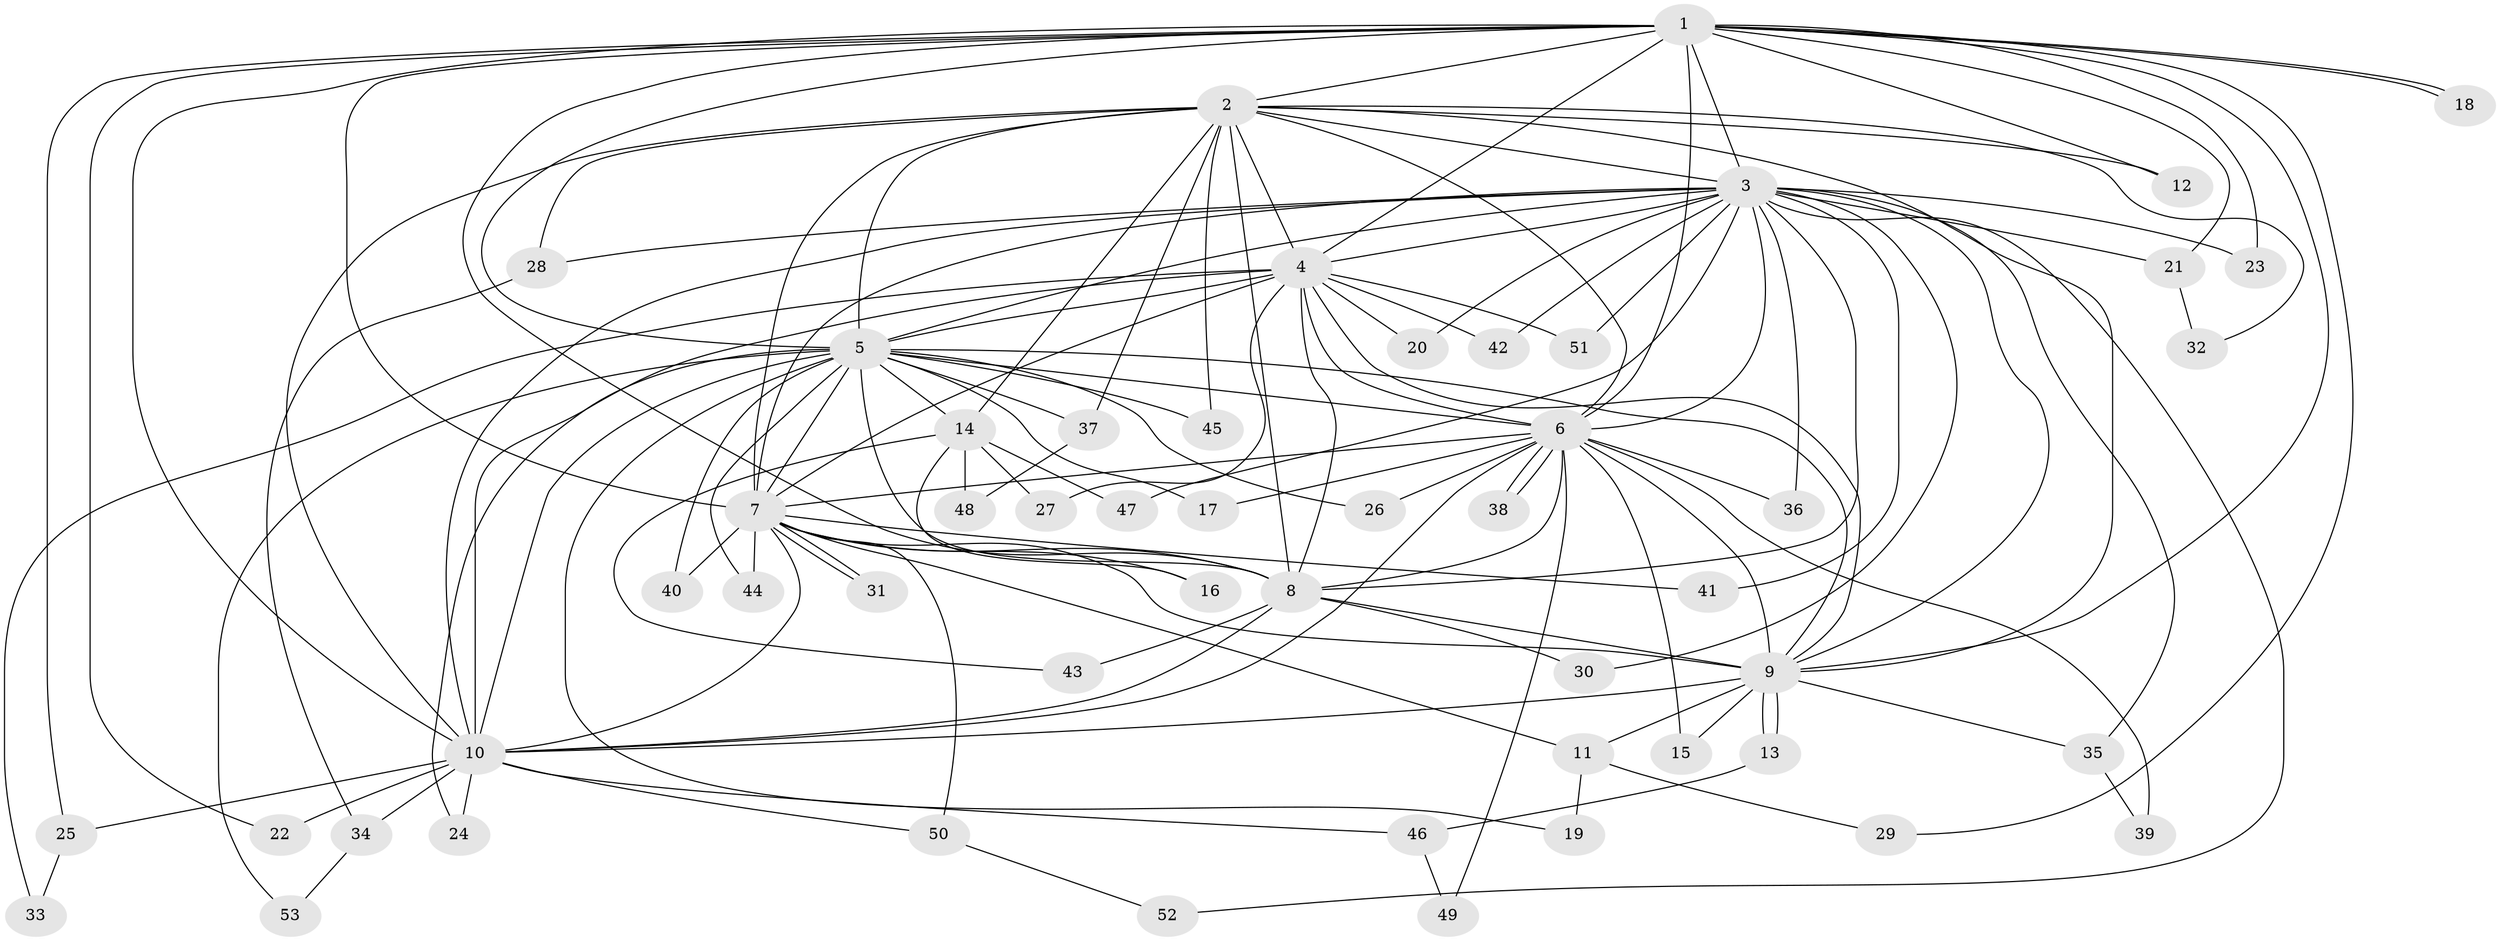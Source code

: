 // coarse degree distribution, {13: 0.02564102564102564, 11: 0.05128205128205128, 17: 0.02564102564102564, 16: 0.02564102564102564, 18: 0.02564102564102564, 14: 0.05128205128205128, 4: 0.02564102564102564, 2: 0.5641025641025641, 7: 0.02564102564102564, 1: 0.02564102564102564, 3: 0.15384615384615385}
// Generated by graph-tools (version 1.1) at 2025/23/03/03/25 07:23:45]
// undirected, 53 vertices, 131 edges
graph export_dot {
graph [start="1"]
  node [color=gray90,style=filled];
  1;
  2;
  3;
  4;
  5;
  6;
  7;
  8;
  9;
  10;
  11;
  12;
  13;
  14;
  15;
  16;
  17;
  18;
  19;
  20;
  21;
  22;
  23;
  24;
  25;
  26;
  27;
  28;
  29;
  30;
  31;
  32;
  33;
  34;
  35;
  36;
  37;
  38;
  39;
  40;
  41;
  42;
  43;
  44;
  45;
  46;
  47;
  48;
  49;
  50;
  51;
  52;
  53;
  1 -- 2;
  1 -- 3;
  1 -- 4;
  1 -- 5;
  1 -- 6;
  1 -- 7;
  1 -- 8;
  1 -- 9;
  1 -- 10;
  1 -- 12;
  1 -- 18;
  1 -- 18;
  1 -- 21;
  1 -- 22;
  1 -- 23;
  1 -- 25;
  1 -- 29;
  2 -- 3;
  2 -- 4;
  2 -- 5;
  2 -- 6;
  2 -- 7;
  2 -- 8;
  2 -- 9;
  2 -- 10;
  2 -- 12;
  2 -- 14;
  2 -- 28;
  2 -- 32;
  2 -- 37;
  2 -- 45;
  3 -- 4;
  3 -- 5;
  3 -- 6;
  3 -- 7;
  3 -- 8;
  3 -- 9;
  3 -- 10;
  3 -- 20;
  3 -- 21;
  3 -- 23;
  3 -- 28;
  3 -- 30;
  3 -- 35;
  3 -- 36;
  3 -- 41;
  3 -- 42;
  3 -- 47;
  3 -- 51;
  3 -- 52;
  4 -- 5;
  4 -- 6;
  4 -- 7;
  4 -- 8;
  4 -- 9;
  4 -- 10;
  4 -- 20;
  4 -- 27;
  4 -- 33;
  4 -- 42;
  4 -- 51;
  5 -- 6;
  5 -- 7;
  5 -- 8;
  5 -- 9;
  5 -- 10;
  5 -- 14;
  5 -- 17;
  5 -- 19;
  5 -- 24;
  5 -- 26;
  5 -- 37;
  5 -- 40;
  5 -- 44;
  5 -- 45;
  5 -- 53;
  6 -- 7;
  6 -- 8;
  6 -- 9;
  6 -- 10;
  6 -- 15;
  6 -- 17;
  6 -- 26;
  6 -- 36;
  6 -- 38;
  6 -- 38;
  6 -- 39;
  6 -- 49;
  7 -- 8;
  7 -- 9;
  7 -- 10;
  7 -- 11;
  7 -- 16;
  7 -- 31;
  7 -- 31;
  7 -- 40;
  7 -- 41;
  7 -- 44;
  7 -- 50;
  8 -- 9;
  8 -- 10;
  8 -- 30;
  8 -- 43;
  9 -- 10;
  9 -- 11;
  9 -- 13;
  9 -- 13;
  9 -- 15;
  9 -- 35;
  10 -- 22;
  10 -- 24;
  10 -- 25;
  10 -- 34;
  10 -- 46;
  10 -- 50;
  11 -- 19;
  11 -- 29;
  13 -- 46;
  14 -- 16;
  14 -- 27;
  14 -- 43;
  14 -- 47;
  14 -- 48;
  21 -- 32;
  25 -- 33;
  28 -- 34;
  34 -- 53;
  35 -- 39;
  37 -- 48;
  46 -- 49;
  50 -- 52;
}
